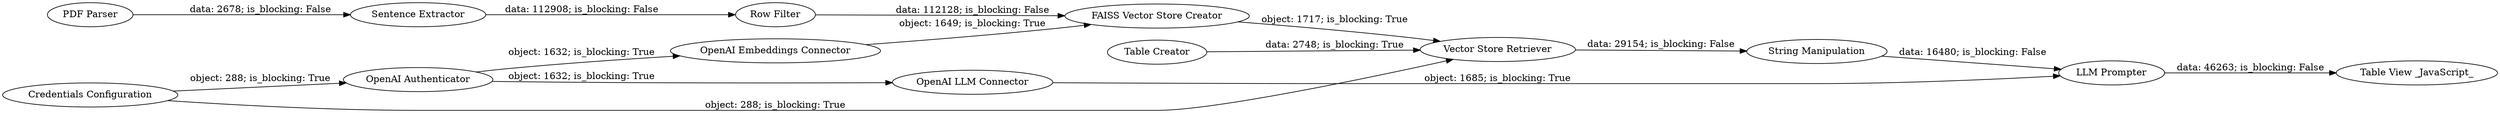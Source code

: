 digraph {
	"7092049636177425781_6" [label="OpenAI Embeddings Connector"]
	"7092049636177425781_1891" [label="LLM Prompter"]
	"7092049636177425781_1887" [label="Sentence Extractor"]
	"7092049636177425781_1923" [label="Table View _JavaScript_"]
	"7092049636177425781_1834" [label="FAISS Vector Store Creator"]
	"7092049636177425781_7" [label="PDF Parser"]
	"7092049636177425781_1889" [label="Table Creator"]
	"7092049636177425781_5" [label="Credentials Configuration"]
	"7092049636177425781_1888" [label="Row Filter"]
	"7092049636177425781_4" [label="OpenAI Authenticator"]
	"7092049636177425781_1922" [label="String Manipulation"]
	"7092049636177425781_1890" [label="OpenAI LLM Connector"]
	"7092049636177425781_1900" [label="Vector Store Retriever"]
	"7092049636177425781_1900" -> "7092049636177425781_1922" [label="data: 29154; is_blocking: False"]
	"7092049636177425781_1891" -> "7092049636177425781_1923" [label="data: 46263; is_blocking: False"]
	"7092049636177425781_1888" -> "7092049636177425781_1834" [label="data: 112128; is_blocking: False"]
	"7092049636177425781_1834" -> "7092049636177425781_1900" [label="object: 1717; is_blocking: True"]
	"7092049636177425781_5" -> "7092049636177425781_1900" [label="object: 288; is_blocking: True"]
	"7092049636177425781_7" -> "7092049636177425781_1887" [label="data: 2678; is_blocking: False"]
	"7092049636177425781_5" -> "7092049636177425781_4" [label="object: 288; is_blocking: True"]
	"7092049636177425781_6" -> "7092049636177425781_1834" [label="object: 1649; is_blocking: True"]
	"7092049636177425781_1889" -> "7092049636177425781_1900" [label="data: 2748; is_blocking: True"]
	"7092049636177425781_4" -> "7092049636177425781_1890" [label="object: 1632; is_blocking: True"]
	"7092049636177425781_4" -> "7092049636177425781_6" [label="object: 1632; is_blocking: True"]
	"7092049636177425781_1922" -> "7092049636177425781_1891" [label="data: 16480; is_blocking: False"]
	"7092049636177425781_1887" -> "7092049636177425781_1888" [label="data: 112908; is_blocking: False"]
	"7092049636177425781_1890" -> "7092049636177425781_1891" [label="object: 1685; is_blocking: True"]
	rankdir=LR
}
